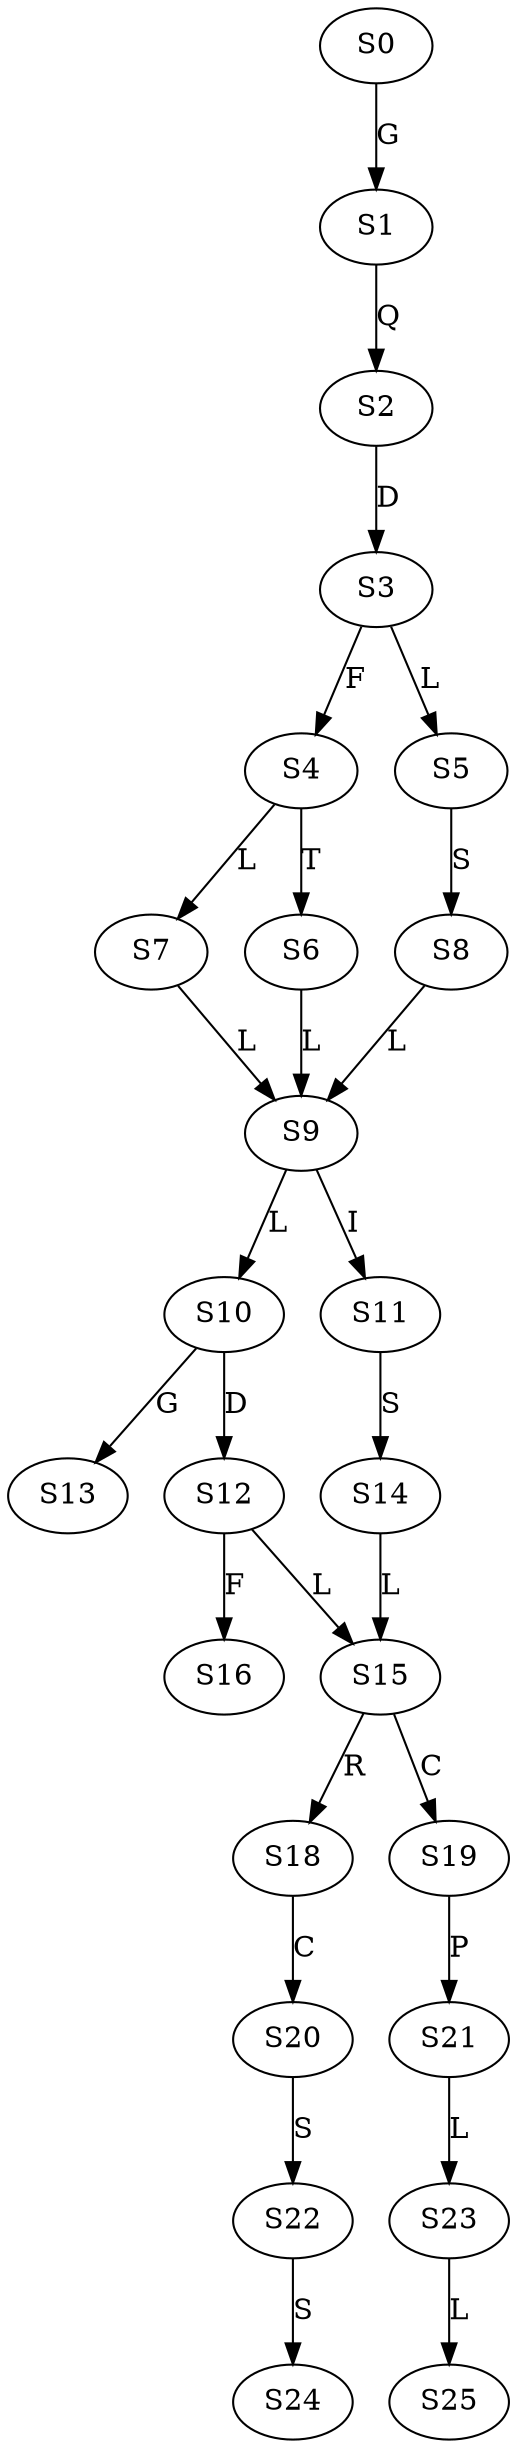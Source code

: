 strict digraph  {
	S0 -> S1 [ label = G ];
	S1 -> S2 [ label = Q ];
	S2 -> S3 [ label = D ];
	S3 -> S4 [ label = F ];
	S3 -> S5 [ label = L ];
	S4 -> S6 [ label = T ];
	S4 -> S7 [ label = L ];
	S5 -> S8 [ label = S ];
	S6 -> S9 [ label = L ];
	S7 -> S9 [ label = L ];
	S8 -> S9 [ label = L ];
	S9 -> S10 [ label = L ];
	S9 -> S11 [ label = I ];
	S10 -> S12 [ label = D ];
	S10 -> S13 [ label = G ];
	S11 -> S14 [ label = S ];
	S12 -> S15 [ label = L ];
	S12 -> S16 [ label = F ];
	S14 -> S15 [ label = L ];
	S15 -> S18 [ label = R ];
	S15 -> S19 [ label = C ];
	S18 -> S20 [ label = C ];
	S19 -> S21 [ label = P ];
	S20 -> S22 [ label = S ];
	S21 -> S23 [ label = L ];
	S22 -> S24 [ label = S ];
	S23 -> S25 [ label = L ];
}
